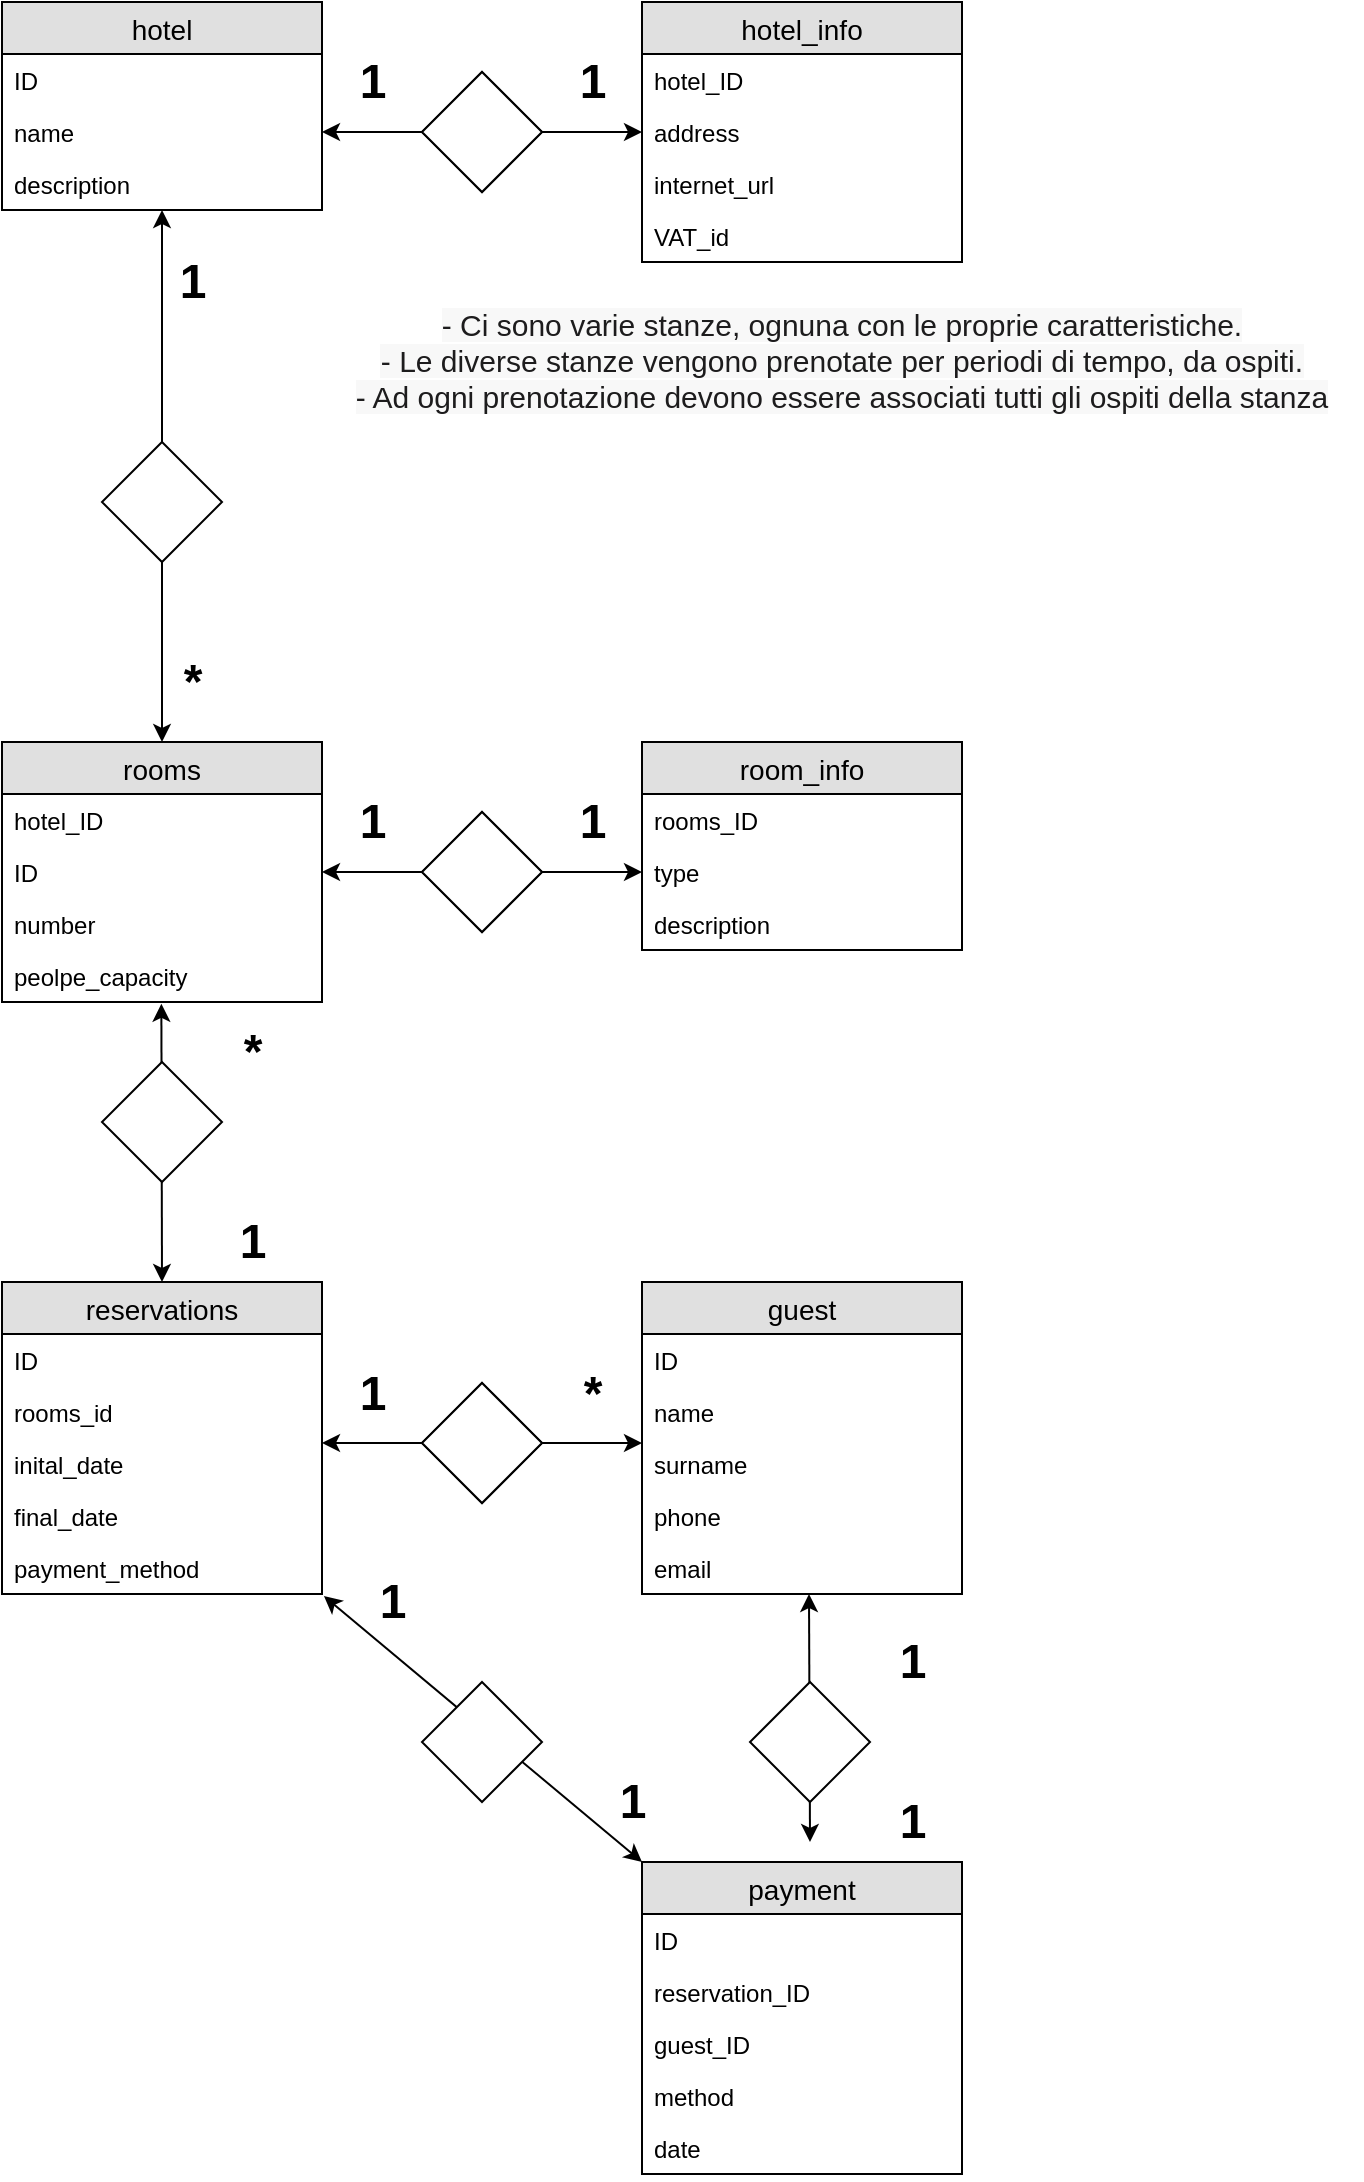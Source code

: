 <mxfile version="12.7.9" type="device"><diagram id="aBqjDVlPlo-0Gjo-bk-v" name="Pagina-1"><mxGraphModel dx="1422" dy="762" grid="1" gridSize="10" guides="1" tooltips="1" connect="1" arrows="1" fold="1" page="1" pageScale="1" pageWidth="827" pageHeight="1169" math="0" shadow="0"><root><mxCell id="0"/><mxCell id="1" parent="0"/><mxCell id="OWNJ0gGbXV051SV1zKzD-1" value="hotel" style="swimlane;fontStyle=0;childLayout=stackLayout;horizontal=1;startSize=26;fillColor=#e0e0e0;horizontalStack=0;resizeParent=1;resizeParentMax=0;resizeLast=0;collapsible=1;marginBottom=0;swimlaneFillColor=#ffffff;align=center;fontSize=14;" vertex="1" parent="1"><mxGeometry x="40" y="40" width="160" height="104" as="geometry"/></mxCell><mxCell id="OWNJ0gGbXV051SV1zKzD-2" value="ID" style="text;strokeColor=none;fillColor=none;spacingLeft=4;spacingRight=4;overflow=hidden;rotatable=0;points=[[0,0.5],[1,0.5]];portConstraint=eastwest;fontSize=12;" vertex="1" parent="OWNJ0gGbXV051SV1zKzD-1"><mxGeometry y="26" width="160" height="26" as="geometry"/></mxCell><mxCell id="OWNJ0gGbXV051SV1zKzD-3" value="name" style="text;strokeColor=none;fillColor=none;spacingLeft=4;spacingRight=4;overflow=hidden;rotatable=0;points=[[0,0.5],[1,0.5]];portConstraint=eastwest;fontSize=12;" vertex="1" parent="OWNJ0gGbXV051SV1zKzD-1"><mxGeometry y="52" width="160" height="26" as="geometry"/></mxCell><mxCell id="OWNJ0gGbXV051SV1zKzD-4" value="description" style="text;strokeColor=none;fillColor=none;spacingLeft=4;spacingRight=4;overflow=hidden;rotatable=0;points=[[0,0.5],[1,0.5]];portConstraint=eastwest;fontSize=12;" vertex="1" parent="OWNJ0gGbXV051SV1zKzD-1"><mxGeometry y="78" width="160" height="26" as="geometry"/></mxCell><mxCell id="OWNJ0gGbXV051SV1zKzD-6" value="hotel_info" style="swimlane;fontStyle=0;childLayout=stackLayout;horizontal=1;startSize=26;fillColor=#e0e0e0;horizontalStack=0;resizeParent=1;resizeParentMax=0;resizeLast=0;collapsible=1;marginBottom=0;swimlaneFillColor=#ffffff;align=center;fontSize=14;" vertex="1" parent="1"><mxGeometry x="360" y="40" width="160" height="130" as="geometry"/></mxCell><mxCell id="OWNJ0gGbXV051SV1zKzD-7" value="hotel_ID" style="text;strokeColor=none;fillColor=none;spacingLeft=4;spacingRight=4;overflow=hidden;rotatable=0;points=[[0,0.5],[1,0.5]];portConstraint=eastwest;fontSize=12;" vertex="1" parent="OWNJ0gGbXV051SV1zKzD-6"><mxGeometry y="26" width="160" height="26" as="geometry"/></mxCell><mxCell id="OWNJ0gGbXV051SV1zKzD-8" value="address" style="text;strokeColor=none;fillColor=none;spacingLeft=4;spacingRight=4;overflow=hidden;rotatable=0;points=[[0,0.5],[1,0.5]];portConstraint=eastwest;fontSize=12;" vertex="1" parent="OWNJ0gGbXV051SV1zKzD-6"><mxGeometry y="52" width="160" height="26" as="geometry"/></mxCell><mxCell id="OWNJ0gGbXV051SV1zKzD-9" value="internet_url" style="text;strokeColor=none;fillColor=none;spacingLeft=4;spacingRight=4;overflow=hidden;rotatable=0;points=[[0,0.5],[1,0.5]];portConstraint=eastwest;fontSize=12;" vertex="1" parent="OWNJ0gGbXV051SV1zKzD-6"><mxGeometry y="78" width="160" height="26" as="geometry"/></mxCell><mxCell id="OWNJ0gGbXV051SV1zKzD-10" value="VAT_id" style="text;strokeColor=none;fillColor=none;spacingLeft=4;spacingRight=4;overflow=hidden;rotatable=0;points=[[0,0.5],[1,0.5]];portConstraint=eastwest;fontSize=12;" vertex="1" parent="OWNJ0gGbXV051SV1zKzD-6"><mxGeometry y="104" width="160" height="26" as="geometry"/></mxCell><mxCell id="OWNJ0gGbXV051SV1zKzD-19" value="rooms" style="swimlane;fontStyle=0;childLayout=stackLayout;horizontal=1;startSize=26;fillColor=#e0e0e0;horizontalStack=0;resizeParent=1;resizeParentMax=0;resizeLast=0;collapsible=1;marginBottom=0;swimlaneFillColor=#ffffff;align=center;fontSize=14;" vertex="1" parent="1"><mxGeometry x="40" y="410" width="160" height="130" as="geometry"/></mxCell><mxCell id="OWNJ0gGbXV051SV1zKzD-23" value="hotel_ID" style="text;strokeColor=none;fillColor=none;spacingLeft=4;spacingRight=4;overflow=hidden;rotatable=0;points=[[0,0.5],[1,0.5]];portConstraint=eastwest;fontSize=12;" vertex="1" parent="OWNJ0gGbXV051SV1zKzD-19"><mxGeometry y="26" width="160" height="26" as="geometry"/></mxCell><mxCell id="OWNJ0gGbXV051SV1zKzD-20" value="ID" style="text;strokeColor=none;fillColor=none;spacingLeft=4;spacingRight=4;overflow=hidden;rotatable=0;points=[[0,0.5],[1,0.5]];portConstraint=eastwest;fontSize=12;" vertex="1" parent="OWNJ0gGbXV051SV1zKzD-19"><mxGeometry y="52" width="160" height="26" as="geometry"/></mxCell><mxCell id="OWNJ0gGbXV051SV1zKzD-21" value="number" style="text;strokeColor=none;fillColor=none;spacingLeft=4;spacingRight=4;overflow=hidden;rotatable=0;points=[[0,0.5],[1,0.5]];portConstraint=eastwest;fontSize=12;" vertex="1" parent="OWNJ0gGbXV051SV1zKzD-19"><mxGeometry y="78" width="160" height="26" as="geometry"/></mxCell><mxCell id="OWNJ0gGbXV051SV1zKzD-22" value="peolpe_capacity" style="text;strokeColor=none;fillColor=none;spacingLeft=4;spacingRight=4;overflow=hidden;rotatable=0;points=[[0,0.5],[1,0.5]];portConstraint=eastwest;fontSize=12;" vertex="1" parent="OWNJ0gGbXV051SV1zKzD-19"><mxGeometry y="104" width="160" height="26" as="geometry"/></mxCell><mxCell id="OWNJ0gGbXV051SV1zKzD-37" value="&lt;span style=&quot;color: rgb(29 , 28 , 29) ; font-family: , &amp;#34;applelogo&amp;#34; , sans-serif ; font-size: 15px ; text-align: left ; white-space: pre-wrap ; background-color: rgb(248 , 248 , 248)&quot;&gt;- Ci sono varie stanze, ognuna con le proprie caratteristiche.&lt;/span&gt;&lt;br style=&quot;box-sizing: inherit ; color: rgb(29 , 28 , 29) ; font-family: , &amp;#34;applelogo&amp;#34; , sans-serif ; font-size: 15px ; text-align: left ; white-space: pre-wrap ; background-color: rgb(248 , 248 , 248)&quot;&gt;&lt;span style=&quot;color: rgb(29 , 28 , 29) ; font-family: , &amp;#34;applelogo&amp;#34; , sans-serif ; font-size: 15px ; text-align: left ; white-space: pre-wrap ; background-color: rgb(248 , 248 , 248)&quot;&gt;- Le diverse stanze vengono prenotate per periodi di tempo, da ospiti.&lt;/span&gt;&lt;br style=&quot;box-sizing: inherit ; color: rgb(29 , 28 , 29) ; font-family: , &amp;#34;applelogo&amp;#34; , sans-serif ; font-size: 15px ; text-align: left ; white-space: pre-wrap ; background-color: rgb(248 , 248 , 248)&quot;&gt;&lt;span style=&quot;color: rgb(29 , 28 , 29) ; font-family: , &amp;#34;applelogo&amp;#34; , sans-serif ; font-size: 15px ; text-align: left ; white-space: pre-wrap ; background-color: rgb(248 , 248 , 248)&quot;&gt;- Ad ogni prenotazione devono essere associati tutti gli ospiti della stanza&lt;/span&gt;" style="text;html=1;strokeColor=none;fillColor=none;align=center;verticalAlign=middle;whiteSpace=wrap;rounded=0;shadow=0;" vertex="1" parent="1"><mxGeometry x="200" y="184" width="520" height="70" as="geometry"/></mxCell><mxCell id="OWNJ0gGbXV051SV1zKzD-48" value="room_info" style="swimlane;fontStyle=0;childLayout=stackLayout;horizontal=1;startSize=26;fillColor=#e0e0e0;horizontalStack=0;resizeParent=1;resizeParentMax=0;resizeLast=0;collapsible=1;marginBottom=0;swimlaneFillColor=#ffffff;align=center;fontSize=14;" vertex="1" parent="1"><mxGeometry x="360" y="410" width="160" height="104" as="geometry"/></mxCell><mxCell id="OWNJ0gGbXV051SV1zKzD-49" value="rooms_ID" style="text;strokeColor=none;fillColor=none;spacingLeft=4;spacingRight=4;overflow=hidden;rotatable=0;points=[[0,0.5],[1,0.5]];portConstraint=eastwest;fontSize=12;" vertex="1" parent="OWNJ0gGbXV051SV1zKzD-48"><mxGeometry y="26" width="160" height="26" as="geometry"/></mxCell><mxCell id="OWNJ0gGbXV051SV1zKzD-50" value="type" style="text;strokeColor=none;fillColor=none;spacingLeft=4;spacingRight=4;overflow=hidden;rotatable=0;points=[[0,0.5],[1,0.5]];portConstraint=eastwest;fontSize=12;" vertex="1" parent="OWNJ0gGbXV051SV1zKzD-48"><mxGeometry y="52" width="160" height="26" as="geometry"/></mxCell><mxCell id="OWNJ0gGbXV051SV1zKzD-51" value="description" style="text;strokeColor=none;fillColor=none;spacingLeft=4;spacingRight=4;overflow=hidden;rotatable=0;points=[[0,0.5],[1,0.5]];portConstraint=eastwest;fontSize=12;" vertex="1" parent="OWNJ0gGbXV051SV1zKzD-48"><mxGeometry y="78" width="160" height="26" as="geometry"/></mxCell><mxCell id="OWNJ0gGbXV051SV1zKzD-64" value="" style="group" vertex="1" connectable="0" parent="1"><mxGeometry x="200" y="70" width="160" height="65" as="geometry"/></mxCell><mxCell id="OWNJ0gGbXV051SV1zKzD-15" value="" style="endArrow=classic;startArrow=classic;html=1;entryX=0;entryY=0.5;entryDx=0;entryDy=0;" edge="1" parent="OWNJ0gGbXV051SV1zKzD-64" target="OWNJ0gGbXV051SV1zKzD-8"><mxGeometry width="50" height="50" relative="1" as="geometry"><mxPoint y="35" as="sourcePoint"/><mxPoint x="50" y="-20" as="targetPoint"/></mxGeometry></mxCell><mxCell id="OWNJ0gGbXV051SV1zKzD-17" value="1" style="text;strokeColor=none;fillColor=none;html=1;fontSize=24;fontStyle=1;verticalAlign=middle;align=center;shadow=0;" vertex="1" parent="OWNJ0gGbXV051SV1zKzD-64"><mxGeometry width="50" height="20" as="geometry"/></mxCell><mxCell id="OWNJ0gGbXV051SV1zKzD-43" value="" style="group" vertex="1" connectable="0" parent="OWNJ0gGbXV051SV1zKzD-64"><mxGeometry width="160" height="65" as="geometry"/></mxCell><mxCell id="OWNJ0gGbXV051SV1zKzD-44" value="1" style="text;strokeColor=none;fillColor=none;html=1;fontSize=24;fontStyle=1;verticalAlign=middle;align=center;shadow=0;" vertex="1" parent="OWNJ0gGbXV051SV1zKzD-43"><mxGeometry x="110" width="50" height="20" as="geometry"/></mxCell><mxCell id="OWNJ0gGbXV051SV1zKzD-45" value="" style="shape=rhombus;perimeter=rhombusPerimeter;whiteSpace=wrap;html=1;align=center;shadow=0;fillColor=#FFFFFF;" vertex="1" parent="OWNJ0gGbXV051SV1zKzD-43"><mxGeometry x="50" y="5" width="60" height="60" as="geometry"/></mxCell><mxCell id="OWNJ0gGbXV051SV1zKzD-13" value="" style="shape=rhombus;perimeter=rhombusPerimeter;whiteSpace=wrap;html=1;align=center;shadow=0;fillColor=#FFFFFF;" vertex="1" parent="OWNJ0gGbXV051SV1zKzD-43"><mxGeometry x="50" y="5" width="60" height="60" as="geometry"/></mxCell><mxCell id="OWNJ0gGbXV051SV1zKzD-72" value="" style="group" vertex="1" connectable="0" parent="1"><mxGeometry x="200" y="440" width="160" height="65" as="geometry"/></mxCell><mxCell id="OWNJ0gGbXV051SV1zKzD-65" value="" style="group" vertex="1" connectable="0" parent="OWNJ0gGbXV051SV1zKzD-72"><mxGeometry width="160" height="65" as="geometry"/></mxCell><mxCell id="OWNJ0gGbXV051SV1zKzD-66" value="" style="endArrow=classic;startArrow=classic;html=1;" edge="1" parent="OWNJ0gGbXV051SV1zKzD-65"><mxGeometry width="50" height="50" relative="1" as="geometry"><mxPoint y="35" as="sourcePoint"/><mxPoint x="160" y="35" as="targetPoint"/></mxGeometry></mxCell><mxCell id="OWNJ0gGbXV051SV1zKzD-67" value="1" style="text;strokeColor=none;fillColor=none;html=1;fontSize=24;fontStyle=1;verticalAlign=middle;align=center;shadow=0;" vertex="1" parent="OWNJ0gGbXV051SV1zKzD-65"><mxGeometry width="50" height="20" as="geometry"/></mxCell><mxCell id="OWNJ0gGbXV051SV1zKzD-68" value="" style="group" vertex="1" connectable="0" parent="OWNJ0gGbXV051SV1zKzD-65"><mxGeometry width="160" height="65" as="geometry"/></mxCell><mxCell id="OWNJ0gGbXV051SV1zKzD-69" value="1" style="text;strokeColor=none;fillColor=none;html=1;fontSize=24;fontStyle=1;verticalAlign=middle;align=center;shadow=0;" vertex="1" parent="OWNJ0gGbXV051SV1zKzD-68"><mxGeometry x="110" width="50" height="20" as="geometry"/></mxCell><mxCell id="OWNJ0gGbXV051SV1zKzD-70" value="" style="shape=rhombus;perimeter=rhombusPerimeter;whiteSpace=wrap;html=1;align=center;shadow=0;fillColor=#FFFFFF;" vertex="1" parent="OWNJ0gGbXV051SV1zKzD-68"><mxGeometry x="50" y="5" width="60" height="60" as="geometry"/></mxCell><mxCell id="OWNJ0gGbXV051SV1zKzD-71" value="" style="shape=rhombus;perimeter=rhombusPerimeter;whiteSpace=wrap;html=1;align=center;shadow=0;fillColor=#FFFFFF;" vertex="1" parent="OWNJ0gGbXV051SV1zKzD-68"><mxGeometry x="50" y="5" width="60" height="60" as="geometry"/></mxCell><mxCell id="OWNJ0gGbXV051SV1zKzD-73" value="reservations" style="swimlane;fontStyle=0;childLayout=stackLayout;horizontal=1;startSize=26;fillColor=#e0e0e0;horizontalStack=0;resizeParent=1;resizeParentMax=0;resizeLast=0;collapsible=1;marginBottom=0;swimlaneFillColor=#ffffff;align=center;fontSize=14;" vertex="1" parent="1"><mxGeometry x="40" y="680" width="160" height="156" as="geometry"><mxRectangle x="40" y="680" width="110" height="26" as="alternateBounds"/></mxGeometry></mxCell><mxCell id="OWNJ0gGbXV051SV1zKzD-75" value="ID" style="text;strokeColor=none;fillColor=none;spacingLeft=4;spacingRight=4;overflow=hidden;rotatable=0;points=[[0,0.5],[1,0.5]];portConstraint=eastwest;fontSize=12;" vertex="1" parent="OWNJ0gGbXV051SV1zKzD-73"><mxGeometry y="26" width="160" height="26" as="geometry"/></mxCell><mxCell id="OWNJ0gGbXV051SV1zKzD-76" value="rooms_id" style="text;strokeColor=none;fillColor=none;spacingLeft=4;spacingRight=4;overflow=hidden;rotatable=0;points=[[0,0.5],[1,0.5]];portConstraint=eastwest;fontSize=12;" vertex="1" parent="OWNJ0gGbXV051SV1zKzD-73"><mxGeometry y="52" width="160" height="26" as="geometry"/></mxCell><mxCell id="OWNJ0gGbXV051SV1zKzD-77" value="inital_date" style="text;strokeColor=none;fillColor=none;spacingLeft=4;spacingRight=4;overflow=hidden;rotatable=0;points=[[0,0.5],[1,0.5]];portConstraint=eastwest;fontSize=12;" vertex="1" parent="OWNJ0gGbXV051SV1zKzD-73"><mxGeometry y="78" width="160" height="26" as="geometry"/></mxCell><mxCell id="OWNJ0gGbXV051SV1zKzD-78" value="final_date" style="text;strokeColor=none;fillColor=none;spacingLeft=4;spacingRight=4;overflow=hidden;rotatable=0;points=[[0,0.5],[1,0.5]];portConstraint=eastwest;fontSize=12;" vertex="1" parent="OWNJ0gGbXV051SV1zKzD-73"><mxGeometry y="104" width="160" height="26" as="geometry"/></mxCell><mxCell id="OWNJ0gGbXV051SV1zKzD-101" value="payment_method" style="text;strokeColor=none;fillColor=none;spacingLeft=4;spacingRight=4;overflow=hidden;rotatable=0;points=[[0,0.5],[1,0.5]];portConstraint=eastwest;fontSize=12;" vertex="1" parent="OWNJ0gGbXV051SV1zKzD-73"><mxGeometry y="130" width="160" height="26" as="geometry"/></mxCell><mxCell id="OWNJ0gGbXV051SV1zKzD-79" value="" style="group" vertex="1" connectable="0" parent="1"><mxGeometry x="90" y="160" width="70" height="240" as="geometry"/></mxCell><mxCell id="OWNJ0gGbXV051SV1zKzD-33" value="" style="endArrow=classic;startArrow=classic;html=1;entryX=0.5;entryY=1;entryDx=0;entryDy=0;entryPerimeter=0;exitX=0.5;exitY=0;exitDx=0;exitDy=0;" edge="1" parent="OWNJ0gGbXV051SV1zKzD-79" source="OWNJ0gGbXV051SV1zKzD-19" target="OWNJ0gGbXV051SV1zKzD-4"><mxGeometry width="50" height="50" relative="1" as="geometry"><mxPoint x="-20" y="60" as="sourcePoint"/><mxPoint x="30" y="10" as="targetPoint"/><Array as="points"/></mxGeometry></mxCell><mxCell id="OWNJ0gGbXV051SV1zKzD-26" value="" style="shape=rhombus;perimeter=rhombusPerimeter;whiteSpace=wrap;html=1;align=center;shadow=0;fillColor=#FFFFFF;" vertex="1" parent="OWNJ0gGbXV051SV1zKzD-79"><mxGeometry y="100" width="60" height="60" as="geometry"/></mxCell><mxCell id="OWNJ0gGbXV051SV1zKzD-34" value="1" style="text;strokeColor=none;fillColor=none;html=1;fontSize=24;fontStyle=1;verticalAlign=middle;align=center;shadow=0;" vertex="1" parent="OWNJ0gGbXV051SV1zKzD-79"><mxGeometry x="20" width="50" height="40" as="geometry"/></mxCell><mxCell id="OWNJ0gGbXV051SV1zKzD-35" value="*" style="text;strokeColor=none;fillColor=none;html=1;fontSize=24;fontStyle=1;verticalAlign=middle;align=center;shadow=0;" vertex="1" parent="OWNJ0gGbXV051SV1zKzD-79"><mxGeometry x="20" y="200" width="50" height="40" as="geometry"/></mxCell><mxCell id="OWNJ0gGbXV051SV1zKzD-95" value="" style="endArrow=classic;startArrow=classic;html=1;entryX=0.498;entryY=1.034;entryDx=0;entryDy=0;exitX=0.5;exitY=0;exitDx=0;exitDy=0;entryPerimeter=0;" edge="1" parent="1" source="OWNJ0gGbXV051SV1zKzD-73" target="OWNJ0gGbXV051SV1zKzD-22"><mxGeometry width="50" height="50" relative="1" as="geometry"><mxPoint x="70" y="530" as="sourcePoint"/><mxPoint x="120" y="480" as="targetPoint"/><Array as="points"/></mxGeometry></mxCell><mxCell id="OWNJ0gGbXV051SV1zKzD-96" value="" style="shape=rhombus;perimeter=rhombusPerimeter;whiteSpace=wrap;html=1;align=center;shadow=0;fillColor=#FFFFFF;" vertex="1" parent="1"><mxGeometry x="90" y="570" width="60" height="60" as="geometry"/></mxCell><mxCell id="OWNJ0gGbXV051SV1zKzD-97" value="*" style="text;strokeColor=none;fillColor=none;html=1;fontSize=24;fontStyle=1;verticalAlign=middle;align=center;shadow=0;" vertex="1" parent="1"><mxGeometry x="140" y="545" width="50" height="40" as="geometry"/></mxCell><mxCell id="OWNJ0gGbXV051SV1zKzD-98" value="1" style="text;strokeColor=none;fillColor=none;html=1;fontSize=24;fontStyle=1;verticalAlign=middle;align=center;shadow=0;" vertex="1" parent="1"><mxGeometry x="150" y="640" width="30" height="40" as="geometry"/></mxCell><mxCell id="OWNJ0gGbXV051SV1zKzD-111" value="" style="endArrow=classic;startArrow=classic;html=1;entryX=0.498;entryY=1.034;entryDx=0;entryDy=0;entryPerimeter=0;" edge="1" parent="1"><mxGeometry width="50" height="50" relative="1" as="geometry"><mxPoint x="444" y="960" as="sourcePoint"/><mxPoint x="443.5" y="836.004" as="targetPoint"/><Array as="points"/></mxGeometry></mxCell><mxCell id="OWNJ0gGbXV051SV1zKzD-110" value="" style="shape=rhombus;perimeter=rhombusPerimeter;whiteSpace=wrap;html=1;align=center;shadow=0;fillColor=#FFFFFF;" vertex="1" parent="1"><mxGeometry x="414" y="880" width="60" height="60" as="geometry"/></mxCell><mxCell id="OWNJ0gGbXV051SV1zKzD-112" value="1" style="text;strokeColor=none;fillColor=none;html=1;fontSize=24;fontStyle=1;verticalAlign=middle;align=center;shadow=0;" vertex="1" parent="1"><mxGeometry x="480" y="850" width="30" height="40" as="geometry"/></mxCell><mxCell id="OWNJ0gGbXV051SV1zKzD-126" value="guest" style="swimlane;fontStyle=0;childLayout=stackLayout;horizontal=1;startSize=26;fillColor=#e0e0e0;horizontalStack=0;resizeParent=1;resizeParentMax=0;resizeLast=0;collapsible=1;marginBottom=0;swimlaneFillColor=#ffffff;align=center;fontSize=14;" vertex="1" parent="1"><mxGeometry x="360" y="680" width="160" height="156" as="geometry"/></mxCell><mxCell id="OWNJ0gGbXV051SV1zKzD-127" value="ID" style="text;strokeColor=none;fillColor=none;spacingLeft=4;spacingRight=4;overflow=hidden;rotatable=0;points=[[0,0.5],[1,0.5]];portConstraint=eastwest;fontSize=12;" vertex="1" parent="OWNJ0gGbXV051SV1zKzD-126"><mxGeometry y="26" width="160" height="26" as="geometry"/></mxCell><mxCell id="OWNJ0gGbXV051SV1zKzD-128" value="name" style="text;strokeColor=none;fillColor=none;spacingLeft=4;spacingRight=4;overflow=hidden;rotatable=0;points=[[0,0.5],[1,0.5]];portConstraint=eastwest;fontSize=12;" vertex="1" parent="OWNJ0gGbXV051SV1zKzD-126"><mxGeometry y="52" width="160" height="26" as="geometry"/></mxCell><mxCell id="OWNJ0gGbXV051SV1zKzD-150" value="surname" style="text;strokeColor=none;fillColor=none;spacingLeft=4;spacingRight=4;overflow=hidden;rotatable=0;points=[[0,0.5],[1,0.5]];portConstraint=eastwest;fontSize=12;" vertex="1" parent="OWNJ0gGbXV051SV1zKzD-126"><mxGeometry y="78" width="160" height="26" as="geometry"/></mxCell><mxCell id="OWNJ0gGbXV051SV1zKzD-151" value="phone" style="text;strokeColor=none;fillColor=none;spacingLeft=4;spacingRight=4;overflow=hidden;rotatable=0;points=[[0,0.5],[1,0.5]];portConstraint=eastwest;fontSize=12;" vertex="1" parent="OWNJ0gGbXV051SV1zKzD-126"><mxGeometry y="104" width="160" height="26" as="geometry"/></mxCell><mxCell id="OWNJ0gGbXV051SV1zKzD-152" value="email" style="text;strokeColor=none;fillColor=none;spacingLeft=4;spacingRight=4;overflow=hidden;rotatable=0;points=[[0,0.5],[1,0.5]];portConstraint=eastwest;fontSize=12;" vertex="1" parent="OWNJ0gGbXV051SV1zKzD-126"><mxGeometry y="130" width="160" height="26" as="geometry"/></mxCell><mxCell id="OWNJ0gGbXV051SV1zKzD-116" value="" style="endArrow=classic;startArrow=classic;html=1;" edge="1" parent="1"><mxGeometry width="50" height="50" relative="1" as="geometry"><mxPoint x="200" y="760.5" as="sourcePoint"/><mxPoint x="360" y="760.5" as="targetPoint"/></mxGeometry></mxCell><mxCell id="OWNJ0gGbXV051SV1zKzD-117" value="1" style="text;strokeColor=none;fillColor=none;html=1;fontSize=24;fontStyle=1;verticalAlign=middle;align=center;shadow=0;" vertex="1" parent="1"><mxGeometry x="200" y="725.5" width="50" height="20" as="geometry"/></mxCell><mxCell id="OWNJ0gGbXV051SV1zKzD-119" value="*" style="text;strokeColor=none;fillColor=none;html=1;fontSize=24;fontStyle=1;verticalAlign=middle;align=center;shadow=0;" vertex="1" parent="1"><mxGeometry x="310" y="725.5" width="50" height="20" as="geometry"/></mxCell><mxCell id="OWNJ0gGbXV051SV1zKzD-120" value="" style="shape=rhombus;perimeter=rhombusPerimeter;whiteSpace=wrap;html=1;align=center;shadow=0;fillColor=#FFFFFF;" vertex="1" parent="1"><mxGeometry x="250" y="730.5" width="60" height="60" as="geometry"/></mxCell><mxCell id="OWNJ0gGbXV051SV1zKzD-121" value="" style="shape=rhombus;perimeter=rhombusPerimeter;whiteSpace=wrap;html=1;align=center;shadow=0;fillColor=#FFFFFF;" vertex="1" parent="1"><mxGeometry x="250" y="730.5" width="60" height="60" as="geometry"/></mxCell><mxCell id="OWNJ0gGbXV051SV1zKzD-153" value="payment" style="swimlane;fontStyle=0;childLayout=stackLayout;horizontal=1;startSize=26;fillColor=#e0e0e0;horizontalStack=0;resizeParent=1;resizeParentMax=0;resizeLast=0;collapsible=1;marginBottom=0;swimlaneFillColor=#ffffff;align=center;fontSize=14;" vertex="1" parent="1"><mxGeometry x="360" y="970" width="160" height="156" as="geometry"/></mxCell><mxCell id="OWNJ0gGbXV051SV1zKzD-154" value="ID" style="text;strokeColor=none;fillColor=none;spacingLeft=4;spacingRight=4;overflow=hidden;rotatable=0;points=[[0,0.5],[1,0.5]];portConstraint=eastwest;fontSize=12;" vertex="1" parent="OWNJ0gGbXV051SV1zKzD-153"><mxGeometry y="26" width="160" height="26" as="geometry"/></mxCell><mxCell id="OWNJ0gGbXV051SV1zKzD-155" value="reservation_ID" style="text;strokeColor=none;fillColor=none;spacingLeft=4;spacingRight=4;overflow=hidden;rotatable=0;points=[[0,0.5],[1,0.5]];portConstraint=eastwest;fontSize=12;" vertex="1" parent="OWNJ0gGbXV051SV1zKzD-153"><mxGeometry y="52" width="160" height="26" as="geometry"/></mxCell><mxCell id="OWNJ0gGbXV051SV1zKzD-166" value="guest_ID" style="text;strokeColor=none;fillColor=none;spacingLeft=4;spacingRight=4;overflow=hidden;rotatable=0;points=[[0,0.5],[1,0.5]];portConstraint=eastwest;fontSize=12;" vertex="1" parent="OWNJ0gGbXV051SV1zKzD-153"><mxGeometry y="78" width="160" height="26" as="geometry"/></mxCell><mxCell id="OWNJ0gGbXV051SV1zKzD-156" value="method" style="text;strokeColor=none;fillColor=none;spacingLeft=4;spacingRight=4;overflow=hidden;rotatable=0;points=[[0,0.5],[1,0.5]];portConstraint=eastwest;fontSize=12;" vertex="1" parent="OWNJ0gGbXV051SV1zKzD-153"><mxGeometry y="104" width="160" height="26" as="geometry"/></mxCell><mxCell id="OWNJ0gGbXV051SV1zKzD-157" value="date" style="text;strokeColor=none;fillColor=none;spacingLeft=4;spacingRight=4;overflow=hidden;rotatable=0;points=[[0,0.5],[1,0.5]];portConstraint=eastwest;fontSize=12;" vertex="1" parent="OWNJ0gGbXV051SV1zKzD-153"><mxGeometry y="130" width="160" height="26" as="geometry"/></mxCell><mxCell id="OWNJ0gGbXV051SV1zKzD-159" value="" style="endArrow=classic;startArrow=classic;html=1;entryX=1.006;entryY=1.038;entryDx=0;entryDy=0;entryPerimeter=0;exitX=0;exitY=0;exitDx=0;exitDy=0;" edge="1" parent="1" source="OWNJ0gGbXV051SV1zKzD-153" target="OWNJ0gGbXV051SV1zKzD-101"><mxGeometry width="50" height="50" relative="1" as="geometry"><mxPoint x="410" y="960" as="sourcePoint"/><mxPoint x="460" y="910" as="targetPoint"/></mxGeometry></mxCell><mxCell id="OWNJ0gGbXV051SV1zKzD-160" value="" style="shape=rhombus;perimeter=rhombusPerimeter;whiteSpace=wrap;html=1;align=center;shadow=0;fillColor=#FFFFFF;" vertex="1" parent="1"><mxGeometry x="250" y="880" width="60" height="60" as="geometry"/></mxCell><mxCell id="OWNJ0gGbXV051SV1zKzD-162" value="1" style="text;strokeColor=none;fillColor=none;html=1;fontSize=24;fontStyle=1;verticalAlign=middle;align=center;shadow=0;" vertex="1" parent="1"><mxGeometry x="210" y="830" width="50" height="20" as="geometry"/></mxCell><mxCell id="OWNJ0gGbXV051SV1zKzD-163" value="1" style="text;strokeColor=none;fillColor=none;html=1;fontSize=24;fontStyle=1;verticalAlign=middle;align=center;shadow=0;" vertex="1" parent="1"><mxGeometry x="330" y="930" width="50" height="20" as="geometry"/></mxCell><mxCell id="OWNJ0gGbXV051SV1zKzD-167" value="1" style="text;strokeColor=none;fillColor=none;html=1;fontSize=24;fontStyle=1;verticalAlign=middle;align=center;shadow=0;" vertex="1" parent="1"><mxGeometry x="480" y="930" width="30" height="40" as="geometry"/></mxCell></root></mxGraphModel></diagram></mxfile>